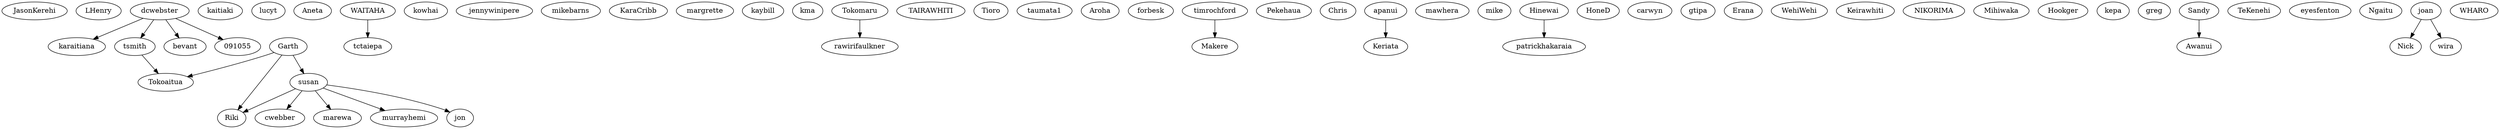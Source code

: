 strict digraph  {
	JasonKerehi;
	LHenry;
	dcwebster -> karaitiana	 [pred="0.0113472785767"];
	dcwebster -> tsmith	 [pred="0.0112375856205"];
	dcwebster -> bevant	 [pred="0.0112391044264"];
	dcwebster -> 091055	 [pred="0.0112229923856"];
	kaitiaki;
	lucyt;
	Aneta;
	WAITAHA -> tctaiepa	 [pred="0.0112003811417"];
	Garth -> Tokoaitua	 [pred="0.0111973311479"];
	Garth -> Riki	 [pred="0.0111973311479"];
	Garth -> susan	 [pred="0.0111875649588"];
	kowhai;
	jennywinipere;
	mikebarns;
	KaraCribb;
	tsmith -> Tokoaitua	 [pred="0.0112003811417"];
	margrette;
	kaybill;
	kma;
	Tokomaru -> rawirifaulkner	 [pred="0.0111840724589"];
	TAIRAWHITI;
	Tioro;
	taumata1;
	Aroha;
	forbesk;
	timrochford -> Makere	 [pred="0.0112183772903"];
	Pekehaua;
	Chris;
	apanui -> Keriata	 [pred="0.0112003811417"];
	mawhera;
	mike;
	Hinewai -> patrickhakaraia	 [pred="0.0111939033291"];
	HoneD;
	carwyn;
	gtipa;
	Erana;
	WehiWehi;
	Keirawhiti;
	NIKORIMA;
	Mihiwaka;
	susan -> cwebber	 [pred="0.0112123956512"];
	susan -> marewa	 [pred="0.011206479613"];
	susan -> murrayhemi	 [pred="0.0112080497718"];
	susan -> jon	 [pred="0.011206479613"];
	susan -> Riki	 [pred="0.011206479613"];
	Hookger;
	kepa;
	greg;
	Sandy -> Awanui	 [pred="0.0111913453715"];
	TeKenehi;
	eyesfenton;
	Ngaitu;
	joan -> Nick	 [pred="0.0112100505167"];
	joan -> wira	 [pred="0.0112100505167"];
	WHARO;
}
